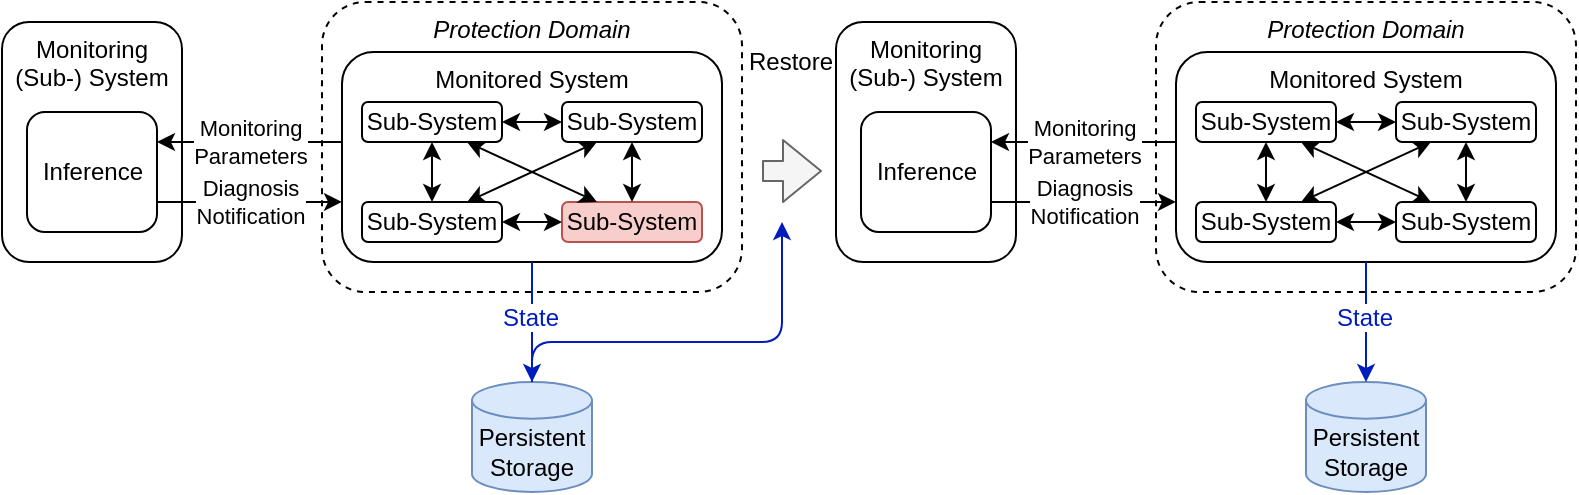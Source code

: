 <mxfile version="13.0.9" type="device"><diagram id="eI8qTv_xilG7WhjtvAVA" name="Page-1"><mxGraphModel dx="786" dy="442" grid="1" gridSize="10" guides="1" tooltips="1" connect="1" arrows="1" fold="1" page="1" pageScale="1" pageWidth="827" pageHeight="1169" math="0" shadow="0"><root><mxCell id="0"/><mxCell id="1" parent="0"/><mxCell id="GT_qpiZwt0h4dD1-v4e6-1" value="&lt;i&gt;Protection Domain&lt;/i&gt;" style="rounded=1;whiteSpace=wrap;html=1;dashed=1;verticalAlign=top;" parent="1" vertex="1"><mxGeometry x="200" y="110" width="210" height="145" as="geometry"/></mxCell><mxCell id="xZWoN5bpG_jSXDX9d5QY-1" value="Monitoring&lt;br&gt;(Sub-) System" style="rounded=1;whiteSpace=wrap;html=1;verticalAlign=top;" parent="1" vertex="1"><mxGeometry x="40" y="120" width="90" height="120" as="geometry"/></mxCell><mxCell id="xZWoN5bpG_jSXDX9d5QY-2" value="Monitored System" style="rounded=1;whiteSpace=wrap;html=1;verticalAlign=top;" parent="1" vertex="1"><mxGeometry x="210" y="135" width="190" height="105" as="geometry"/></mxCell><mxCell id="xZWoN5bpG_jSXDX9d5QY-5" value="Monitoring&lt;br&gt;Parameters" style="endArrow=none;startArrow=classic;html=1;exitX=1;exitY=0.25;exitDx=0;exitDy=0;endFill=0;entryX=0;entryY=0.429;entryDx=0;entryDy=0;entryPerimeter=0;" parent="1" source="_32_qKbUYgjXwCjlhU-l-3" target="xZWoN5bpG_jSXDX9d5QY-2" edge="1"><mxGeometry width="50" height="50" relative="1" as="geometry"><mxPoint x="110" y="270" as="sourcePoint"/><mxPoint x="180" y="150" as="targetPoint"/></mxGeometry></mxCell><mxCell id="_32_qKbUYgjXwCjlhU-l-3" value="Inference" style="rounded=1;whiteSpace=wrap;html=1;" parent="1" vertex="1"><mxGeometry x="52.5" y="165" width="65" height="60" as="geometry"/></mxCell><mxCell id="_32_qKbUYgjXwCjlhU-l-16" value="Diagnosis&lt;br&gt;Notification" style="endArrow=classic;html=1;entryX=0;entryY=0.695;entryDx=0;entryDy=0;entryPerimeter=0;" parent="1" edge="1"><mxGeometry width="50" height="50" relative="1" as="geometry"><mxPoint x="118" y="210" as="sourcePoint"/><mxPoint x="210" y="209.975" as="targetPoint"/></mxGeometry></mxCell><mxCell id="R-KsJYjM3sS9whfSYoPZ-1" value="Sub-System" style="rounded=1;whiteSpace=wrap;html=1;" parent="1" vertex="1"><mxGeometry x="220" y="160" width="70" height="20" as="geometry"/></mxCell><mxCell id="R-KsJYjM3sS9whfSYoPZ-2" value="Sub-System" style="rounded=1;whiteSpace=wrap;html=1;" parent="1" vertex="1"><mxGeometry x="320" y="160" width="70" height="20" as="geometry"/></mxCell><mxCell id="R-KsJYjM3sS9whfSYoPZ-3" value="Sub-System" style="rounded=1;whiteSpace=wrap;html=1;" parent="1" vertex="1"><mxGeometry x="220" y="210" width="70" height="20" as="geometry"/></mxCell><mxCell id="R-KsJYjM3sS9whfSYoPZ-4" value="Sub-System" style="rounded=1;whiteSpace=wrap;html=1;labelBackgroundColor=none;fillColor=#f8cecc;strokeColor=#b85450;" parent="1" vertex="1"><mxGeometry x="320" y="210" width="70" height="20" as="geometry"/></mxCell><mxCell id="R-KsJYjM3sS9whfSYoPZ-5" value="" style="endArrow=classic;startArrow=classic;html=1;entryX=0.5;entryY=1;entryDx=0;entryDy=0;exitX=0.5;exitY=0;exitDx=0;exitDy=0;" parent="1" source="R-KsJYjM3sS9whfSYoPZ-3" target="R-KsJYjM3sS9whfSYoPZ-1" edge="1"><mxGeometry width="50" height="50" relative="1" as="geometry"><mxPoint x="460" y="300" as="sourcePoint"/><mxPoint x="510" y="250" as="targetPoint"/></mxGeometry></mxCell><mxCell id="R-KsJYjM3sS9whfSYoPZ-6" value="" style="endArrow=classic;startArrow=classic;html=1;entryX=0.5;entryY=1;entryDx=0;entryDy=0;" parent="1" source="R-KsJYjM3sS9whfSYoPZ-4" target="R-KsJYjM3sS9whfSYoPZ-2" edge="1"><mxGeometry width="50" height="50" relative="1" as="geometry"><mxPoint x="255" y="250" as="sourcePoint"/><mxPoint x="255" y="200" as="targetPoint"/></mxGeometry></mxCell><mxCell id="R-KsJYjM3sS9whfSYoPZ-7" value="" style="endArrow=classic;startArrow=classic;html=1;exitX=0.75;exitY=0;exitDx=0;exitDy=0;entryX=0.25;entryY=1;entryDx=0;entryDy=0;" parent="1" source="R-KsJYjM3sS9whfSYoPZ-3" target="R-KsJYjM3sS9whfSYoPZ-2" edge="1"><mxGeometry width="50" height="50" relative="1" as="geometry"><mxPoint x="460" y="300" as="sourcePoint"/><mxPoint x="510" y="250" as="targetPoint"/></mxGeometry></mxCell><mxCell id="R-KsJYjM3sS9whfSYoPZ-8" value="" style="endArrow=classic;startArrow=classic;html=1;exitX=0.75;exitY=1;exitDx=0;exitDy=0;entryX=0.25;entryY=0;entryDx=0;entryDy=0;" parent="1" source="R-KsJYjM3sS9whfSYoPZ-1" target="R-KsJYjM3sS9whfSYoPZ-4" edge="1"><mxGeometry width="50" height="50" relative="1" as="geometry"><mxPoint x="460" y="300" as="sourcePoint"/><mxPoint x="510" y="250" as="targetPoint"/></mxGeometry></mxCell><mxCell id="R-KsJYjM3sS9whfSYoPZ-9" value="" style="endArrow=classic;startArrow=classic;html=1;exitX=1;exitY=0.5;exitDx=0;exitDy=0;entryX=0;entryY=0.5;entryDx=0;entryDy=0;" parent="1" source="R-KsJYjM3sS9whfSYoPZ-3" target="R-KsJYjM3sS9whfSYoPZ-4" edge="1"><mxGeometry width="50" height="50" relative="1" as="geometry"><mxPoint x="460" y="300" as="sourcePoint"/><mxPoint x="330" y="255" as="targetPoint"/></mxGeometry></mxCell><mxCell id="R-KsJYjM3sS9whfSYoPZ-10" value="" style="endArrow=classic;startArrow=classic;html=1;exitX=1;exitY=0.5;exitDx=0;exitDy=0;" parent="1" source="R-KsJYjM3sS9whfSYoPZ-1" target="R-KsJYjM3sS9whfSYoPZ-2" edge="1"><mxGeometry width="50" height="50" relative="1" as="geometry"><mxPoint x="460" y="300" as="sourcePoint"/><mxPoint x="510" y="250" as="targetPoint"/></mxGeometry></mxCell><mxCell id="R-KsJYjM3sS9whfSYoPZ-15" value="" style="shape=flexArrow;endArrow=classic;html=1;fillColor=#f5f5f5;strokeColor=#666666;" parent="1" edge="1"><mxGeometry width="50" height="50" relative="1" as="geometry"><mxPoint x="420" y="194.5" as="sourcePoint"/><mxPoint x="450" y="194.5" as="targetPoint"/></mxGeometry></mxCell><mxCell id="R-KsJYjM3sS9whfSYoPZ-16" value="&lt;i&gt;Protection Domain&lt;/i&gt;" style="rounded=1;whiteSpace=wrap;html=1;dashed=1;verticalAlign=top;" parent="1" vertex="1"><mxGeometry x="617" y="110" width="210" height="145" as="geometry"/></mxCell><mxCell id="R-KsJYjM3sS9whfSYoPZ-17" value="Monitoring&lt;br&gt;(Sub-) System" style="rounded=1;whiteSpace=wrap;html=1;verticalAlign=top;" parent="1" vertex="1"><mxGeometry x="457" y="120" width="90" height="120" as="geometry"/></mxCell><mxCell id="R-KsJYjM3sS9whfSYoPZ-18" value="Monitored System" style="rounded=1;whiteSpace=wrap;html=1;verticalAlign=top;" parent="1" vertex="1"><mxGeometry x="627" y="135" width="190" height="105" as="geometry"/></mxCell><mxCell id="R-KsJYjM3sS9whfSYoPZ-19" value="Monitoring&lt;br&gt;Parameters" style="endArrow=none;startArrow=classic;html=1;exitX=1;exitY=0.25;exitDx=0;exitDy=0;endFill=0;entryX=0;entryY=0.429;entryDx=0;entryDy=0;entryPerimeter=0;" parent="1" source="R-KsJYjM3sS9whfSYoPZ-20" target="R-KsJYjM3sS9whfSYoPZ-18" edge="1"><mxGeometry width="50" height="50" relative="1" as="geometry"><mxPoint x="527" y="270" as="sourcePoint"/><mxPoint x="597" y="150" as="targetPoint"/></mxGeometry></mxCell><mxCell id="R-KsJYjM3sS9whfSYoPZ-20" value="Inference" style="rounded=1;whiteSpace=wrap;html=1;" parent="1" vertex="1"><mxGeometry x="469.5" y="165" width="65" height="60" as="geometry"/></mxCell><mxCell id="R-KsJYjM3sS9whfSYoPZ-21" value="Diagnosis&lt;br&gt;Notification" style="endArrow=classic;html=1;entryX=0;entryY=0.695;entryDx=0;entryDy=0;entryPerimeter=0;" parent="1" edge="1"><mxGeometry width="50" height="50" relative="1" as="geometry"><mxPoint x="535" y="210" as="sourcePoint"/><mxPoint x="627" y="209.975" as="targetPoint"/></mxGeometry></mxCell><mxCell id="R-KsJYjM3sS9whfSYoPZ-22" value="Sub-System" style="rounded=1;whiteSpace=wrap;html=1;" parent="1" vertex="1"><mxGeometry x="637" y="160" width="70" height="20" as="geometry"/></mxCell><mxCell id="R-KsJYjM3sS9whfSYoPZ-23" value="Sub-System" style="rounded=1;whiteSpace=wrap;html=1;" parent="1" vertex="1"><mxGeometry x="737" y="160" width="70" height="20" as="geometry"/></mxCell><mxCell id="R-KsJYjM3sS9whfSYoPZ-24" value="Sub-System" style="rounded=1;whiteSpace=wrap;html=1;" parent="1" vertex="1"><mxGeometry x="637" y="210" width="70" height="20" as="geometry"/></mxCell><mxCell id="R-KsJYjM3sS9whfSYoPZ-25" value="Sub-System" style="rounded=1;whiteSpace=wrap;html=1;" parent="1" vertex="1"><mxGeometry x="737" y="210" width="70" height="20" as="geometry"/></mxCell><mxCell id="R-KsJYjM3sS9whfSYoPZ-26" value="" style="endArrow=classic;startArrow=classic;html=1;entryX=0.5;entryY=1;entryDx=0;entryDy=0;exitX=0.5;exitY=0;exitDx=0;exitDy=0;" parent="1" source="R-KsJYjM3sS9whfSYoPZ-24" target="R-KsJYjM3sS9whfSYoPZ-22" edge="1"><mxGeometry width="50" height="50" relative="1" as="geometry"><mxPoint x="877" y="300" as="sourcePoint"/><mxPoint x="927" y="250" as="targetPoint"/></mxGeometry></mxCell><mxCell id="R-KsJYjM3sS9whfSYoPZ-27" value="" style="endArrow=classic;startArrow=classic;html=1;entryX=0.5;entryY=1;entryDx=0;entryDy=0;" parent="1" source="R-KsJYjM3sS9whfSYoPZ-25" target="R-KsJYjM3sS9whfSYoPZ-23" edge="1"><mxGeometry width="50" height="50" relative="1" as="geometry"><mxPoint x="672" y="250" as="sourcePoint"/><mxPoint x="672" y="200" as="targetPoint"/></mxGeometry></mxCell><mxCell id="R-KsJYjM3sS9whfSYoPZ-28" value="" style="endArrow=classic;startArrow=classic;html=1;exitX=0.75;exitY=0;exitDx=0;exitDy=0;entryX=0.25;entryY=1;entryDx=0;entryDy=0;" parent="1" source="R-KsJYjM3sS9whfSYoPZ-24" target="R-KsJYjM3sS9whfSYoPZ-23" edge="1"><mxGeometry width="50" height="50" relative="1" as="geometry"><mxPoint x="877" y="300" as="sourcePoint"/><mxPoint x="927" y="250" as="targetPoint"/></mxGeometry></mxCell><mxCell id="R-KsJYjM3sS9whfSYoPZ-29" value="" style="endArrow=classic;startArrow=classic;html=1;exitX=0.75;exitY=1;exitDx=0;exitDy=0;entryX=0.25;entryY=0;entryDx=0;entryDy=0;" parent="1" source="R-KsJYjM3sS9whfSYoPZ-22" target="R-KsJYjM3sS9whfSYoPZ-25" edge="1"><mxGeometry width="50" height="50" relative="1" as="geometry"><mxPoint x="877" y="300" as="sourcePoint"/><mxPoint x="927" y="250" as="targetPoint"/></mxGeometry></mxCell><mxCell id="R-KsJYjM3sS9whfSYoPZ-30" value="" style="endArrow=classic;startArrow=classic;html=1;exitX=1;exitY=0.5;exitDx=0;exitDy=0;entryX=0;entryY=0.5;entryDx=0;entryDy=0;" parent="1" source="R-KsJYjM3sS9whfSYoPZ-24" target="R-KsJYjM3sS9whfSYoPZ-25" edge="1"><mxGeometry width="50" height="50" relative="1" as="geometry"><mxPoint x="877" y="300" as="sourcePoint"/><mxPoint x="747" y="255" as="targetPoint"/></mxGeometry></mxCell><mxCell id="R-KsJYjM3sS9whfSYoPZ-31" value="" style="endArrow=classic;startArrow=classic;html=1;exitX=1;exitY=0.5;exitDx=0;exitDy=0;" parent="1" source="R-KsJYjM3sS9whfSYoPZ-22" target="R-KsJYjM3sS9whfSYoPZ-23" edge="1"><mxGeometry width="50" height="50" relative="1" as="geometry"><mxPoint x="877" y="300" as="sourcePoint"/><mxPoint x="927" y="250" as="targetPoint"/></mxGeometry></mxCell><mxCell id="R-KsJYjM3sS9whfSYoPZ-35" value="Restore" style="text;html=1;align=center;verticalAlign=middle;resizable=0;points=[];autosize=1;" parent="1" vertex="1"><mxGeometry x="403.5" y="130" width="60" height="20" as="geometry"/></mxCell><mxCell id="h81siBuKzQNsqt6NwhXp-1" value="" style="shape=image;html=1;verticalAlign=top;verticalLabelPosition=bottom;labelBackgroundColor=#ffffff;imageAspect=0;aspect=fixed;image=https://cdn2.iconfinder.com/data/icons/flags/flags/48/Red-Cross.png" vertex="1" parent="1"><mxGeometry x="420" y="150" width="29" height="29" as="geometry"/></mxCell><mxCell id="h81siBuKzQNsqt6NwhXp-2" value="&lt;br&gt;Persistent&lt;br&gt;Storage" style="strokeWidth=1;html=1;shape=mxgraph.flowchart.database;whiteSpace=wrap;fillColor=#dae8fc;strokeColor=#6c8ebf;" vertex="1" parent="1"><mxGeometry x="275" y="300" width="60" height="55" as="geometry"/></mxCell><mxCell id="h81siBuKzQNsqt6NwhXp-4" value="" style="endArrow=classic;startArrow=none;html=1;entryX=0.5;entryY=0;entryDx=0;entryDy=0;entryPerimeter=0;fillColor=#0050ef;strokeColor=#001DBC;startFill=0;exitX=0.5;exitY=1;exitDx=0;exitDy=0;" edge="1" parent="1" target="h81siBuKzQNsqt6NwhXp-2" source="xZWoN5bpG_jSXDX9d5QY-2"><mxGeometry width="50" height="50" relative="1" as="geometry"><mxPoint x="370" y="290" as="sourcePoint"/><mxPoint x="216" y="250" as="targetPoint"/></mxGeometry></mxCell><mxCell id="h81siBuKzQNsqt6NwhXp-5" value="&lt;span style=&quot;background-color: rgb(255 , 255 , 255)&quot;&gt;&lt;font color=&quot;#001dbc&quot;&gt;State&lt;/font&gt;&lt;/span&gt;" style="text;html=1;align=center;verticalAlign=middle;resizable=0;points=[];autosize=1;fontColor=#0000FF;" vertex="1" parent="1"><mxGeometry x="284" y="258" width="40" height="20" as="geometry"/></mxCell><mxCell id="h81siBuKzQNsqt6NwhXp-8" value="&lt;br&gt;Persistent&lt;br&gt;Storage" style="strokeWidth=1;html=1;shape=mxgraph.flowchart.database;whiteSpace=wrap;fillColor=#dae8fc;strokeColor=#6c8ebf;" vertex="1" parent="1"><mxGeometry x="692" y="300" width="60" height="55" as="geometry"/></mxCell><mxCell id="h81siBuKzQNsqt6NwhXp-9" value="" style="endArrow=classic;startArrow=none;html=1;entryX=0.5;entryY=0;entryDx=0;entryDy=0;entryPerimeter=0;fillColor=#0050ef;strokeColor=#001DBC;startFill=0;exitX=0.5;exitY=1;exitDx=0;exitDy=0;endFill=1;" edge="1" parent="1" target="h81siBuKzQNsqt6NwhXp-8" source="R-KsJYjM3sS9whfSYoPZ-18"><mxGeometry width="50" height="50" relative="1" as="geometry"><mxPoint x="760" y="270" as="sourcePoint"/><mxPoint x="633" y="250" as="targetPoint"/></mxGeometry></mxCell><mxCell id="h81siBuKzQNsqt6NwhXp-10" value="&lt;span style=&quot;background-color: rgb(255 , 255 , 255)&quot;&gt;&lt;font color=&quot;#001dbc&quot;&gt;State&lt;/font&gt;&lt;/span&gt;" style="text;html=1;align=center;verticalAlign=middle;resizable=0;points=[];autosize=1;fontColor=#0000FF;" vertex="1" parent="1"><mxGeometry x="701" y="258" width="40" height="20" as="geometry"/></mxCell><mxCell id="h81siBuKzQNsqt6NwhXp-11" value="" style="endArrow=classic;startArrow=none;html=1;fillColor=#0050ef;strokeColor=#001DBC;startFill=0;exitX=0.5;exitY=0;exitDx=0;exitDy=0;exitPerimeter=0;" edge="1" parent="1" source="h81siBuKzQNsqt6NwhXp-2"><mxGeometry width="50" height="50" relative="1" as="geometry"><mxPoint x="315" y="250" as="sourcePoint"/><mxPoint x="430" y="220" as="targetPoint"/><Array as="points"><mxPoint x="305" y="280"/><mxPoint x="430" y="280"/></Array></mxGeometry></mxCell></root></mxGraphModel></diagram></mxfile>